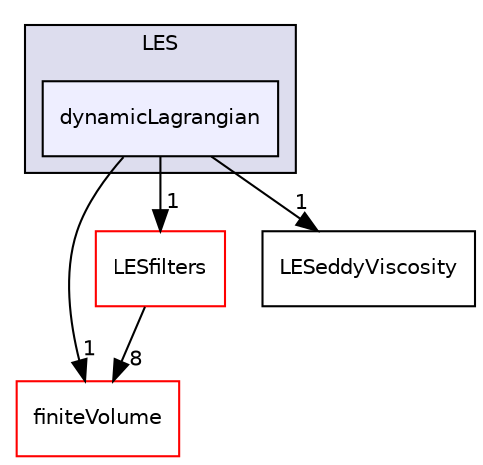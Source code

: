 digraph "src/TurbulenceModels/turbulenceModels/LES/dynamicLagrangian" {
  bgcolor=transparent;
  compound=true
  node [ fontsize="10", fontname="Helvetica"];
  edge [ labelfontsize="10", labelfontname="Helvetica"];
  subgraph clusterdir_9fc1e48ca755258281286cef4f8e0bec {
    graph [ bgcolor="#ddddee", pencolor="black", label="LES" fontname="Helvetica", fontsize="10", URL="dir_9fc1e48ca755258281286cef4f8e0bec.html"]
  dir_e077242c34334497a19516e174682da5 [shape=box, label="dynamicLagrangian", style="filled", fillcolor="#eeeeff", pencolor="black", URL="dir_e077242c34334497a19516e174682da5.html"];
  }
  dir_9bd15774b555cf7259a6fa18f99fe99b [shape=box label="finiteVolume" color="red" URL="dir_9bd15774b555cf7259a6fa18f99fe99b.html"];
  dir_7aaaefd48edc7f3cafe8020e0008f3e8 [shape=box label="LESfilters" color="red" URL="dir_7aaaefd48edc7f3cafe8020e0008f3e8.html"];
  dir_59a443f63c1732c08799bcf8a4fd11ae [shape=box label="LESeddyViscosity" URL="dir_59a443f63c1732c08799bcf8a4fd11ae.html"];
  dir_e077242c34334497a19516e174682da5->dir_9bd15774b555cf7259a6fa18f99fe99b [headlabel="1", labeldistance=1.5 headhref="dir_003140_000898.html"];
  dir_e077242c34334497a19516e174682da5->dir_7aaaefd48edc7f3cafe8020e0008f3e8 [headlabel="1", labeldistance=1.5 headhref="dir_003140_003151.html"];
  dir_e077242c34334497a19516e174682da5->dir_59a443f63c1732c08799bcf8a4fd11ae [headlabel="1", labeldistance=1.5 headhref="dir_003140_003150.html"];
  dir_7aaaefd48edc7f3cafe8020e0008f3e8->dir_9bd15774b555cf7259a6fa18f99fe99b [headlabel="8", labeldistance=1.5 headhref="dir_003151_000898.html"];
}
